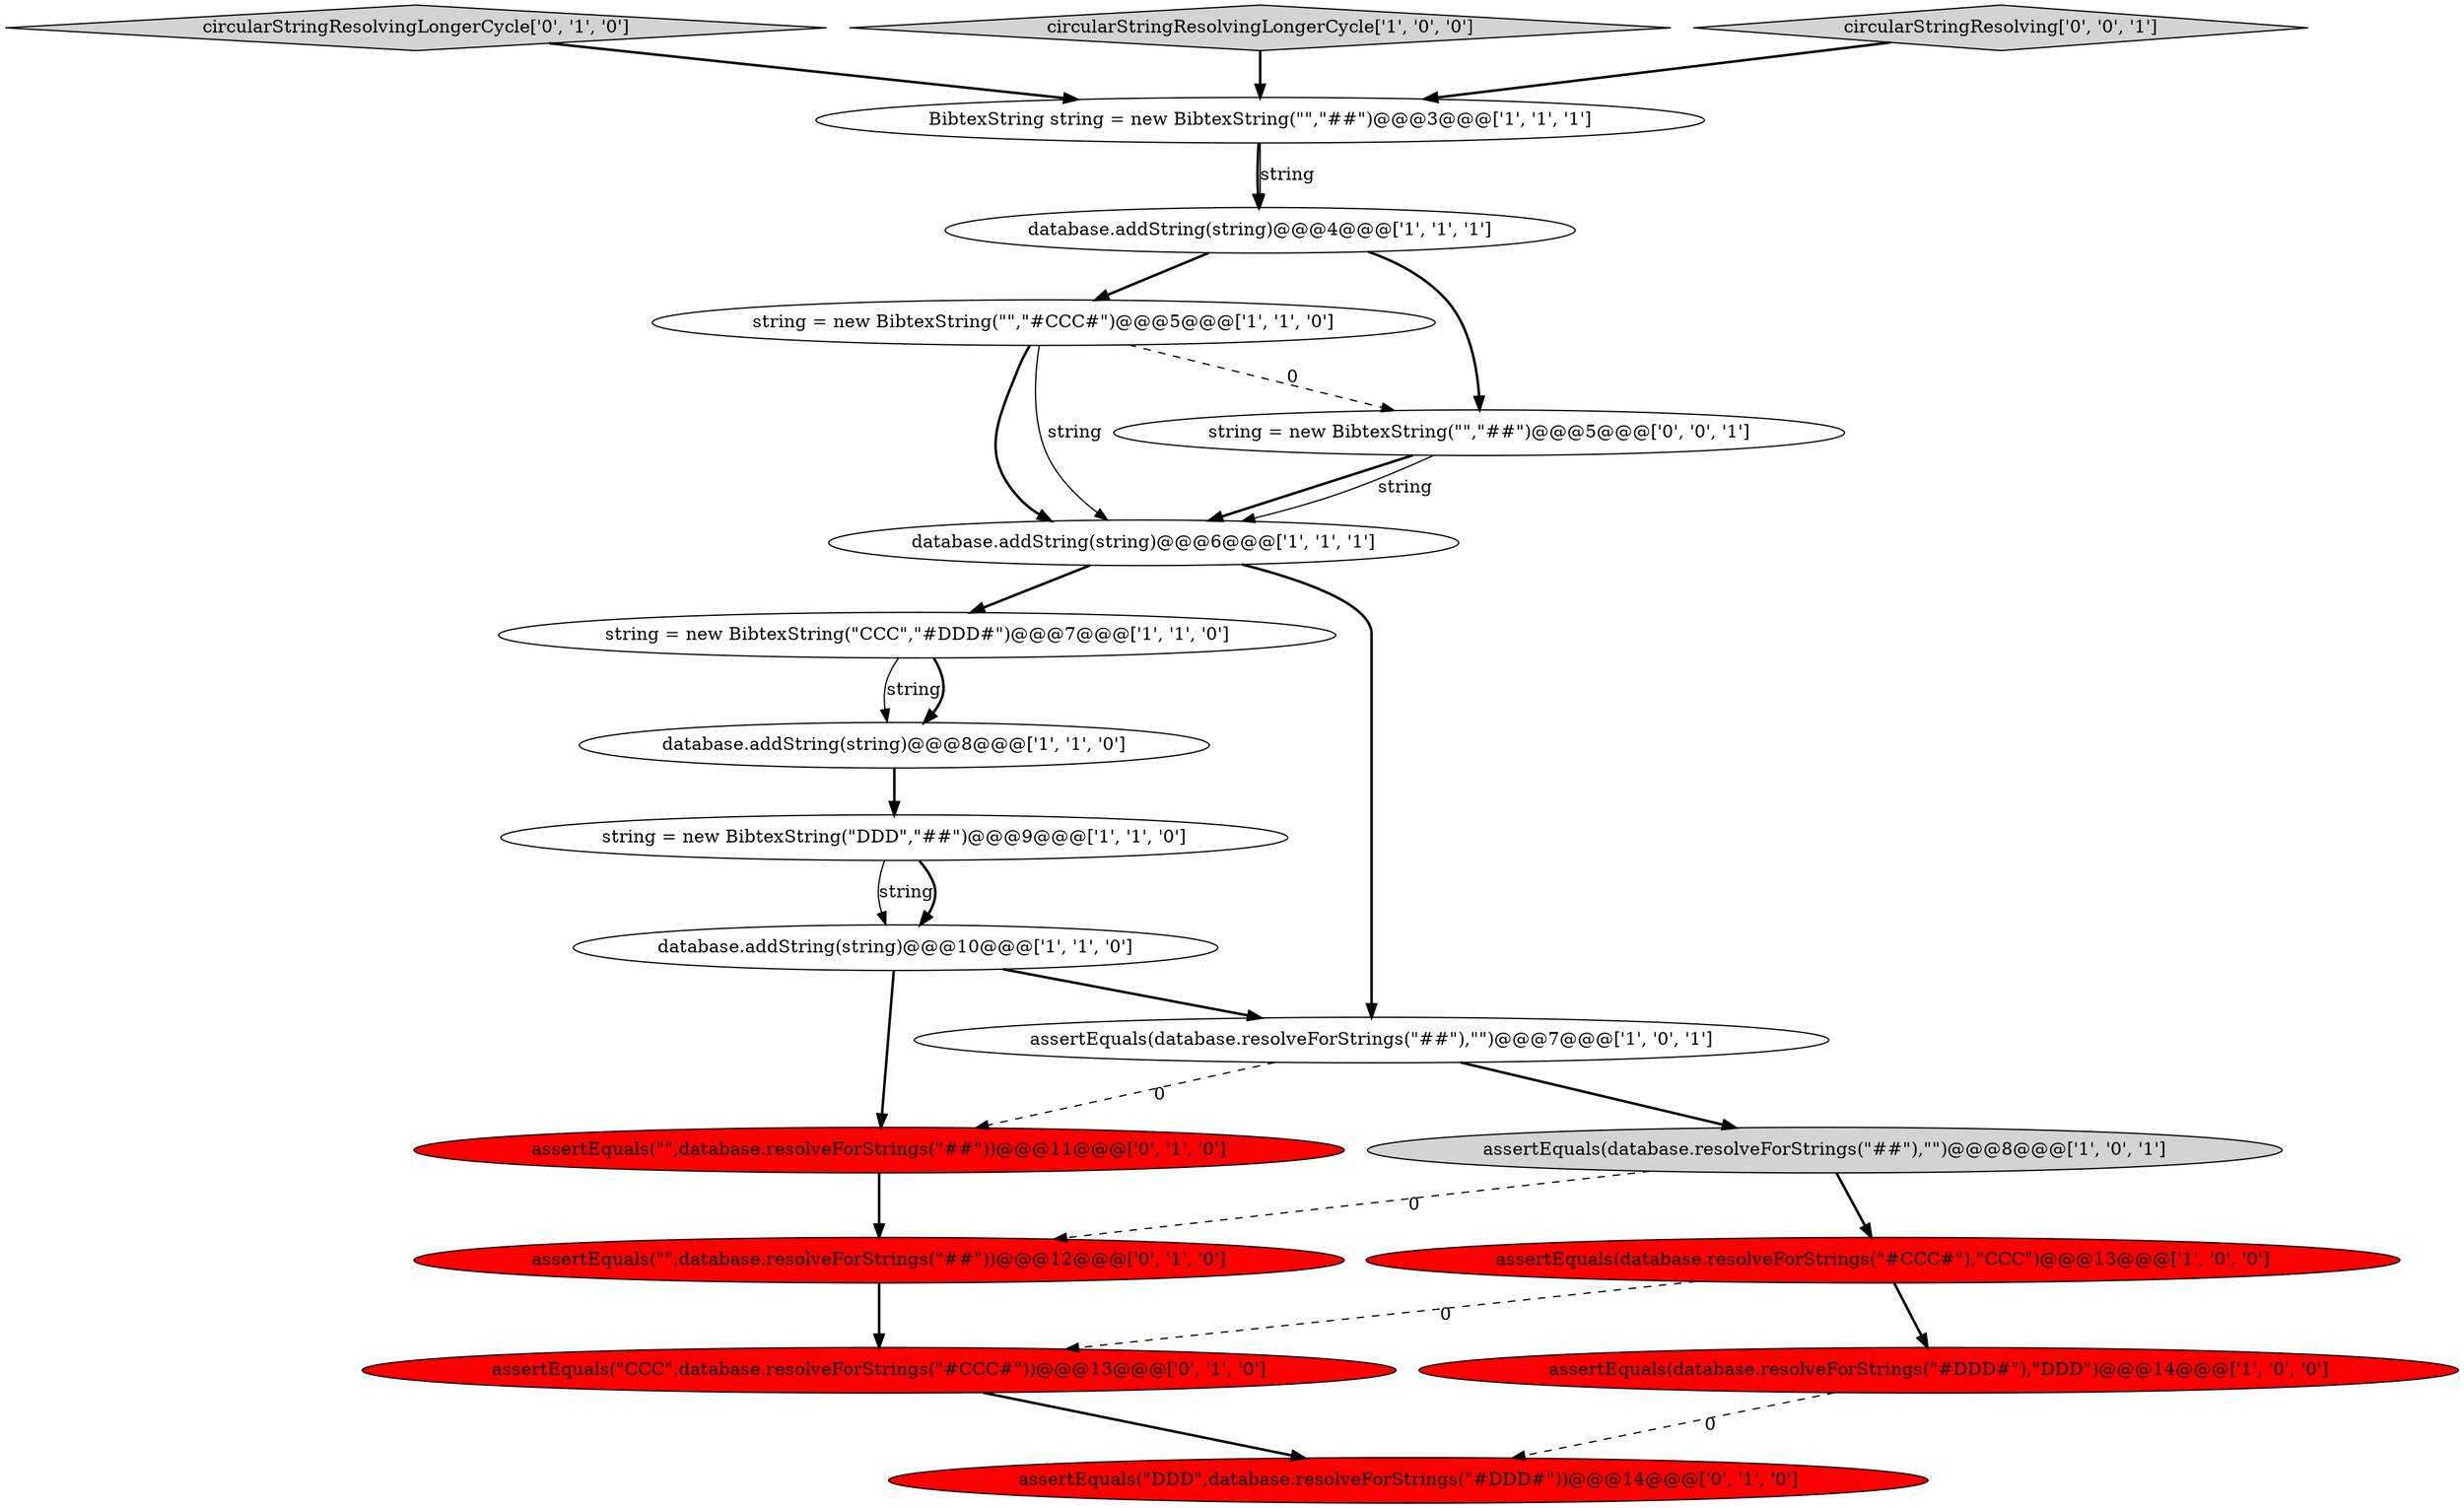digraph {
5 [style = filled, label = "database.addString(string)@@@8@@@['1', '1', '0']", fillcolor = white, shape = ellipse image = "AAA0AAABBB1BBB"];
15 [style = filled, label = "circularStringResolvingLongerCycle['0', '1', '0']", fillcolor = lightgray, shape = diamond image = "AAA0AAABBB2BBB"];
1 [style = filled, label = "database.addString(string)@@@6@@@['1', '1', '1']", fillcolor = white, shape = ellipse image = "AAA0AAABBB1BBB"];
16 [style = filled, label = "assertEquals(\"\",database.resolveForStrings(\"##\"))@@@11@@@['0', '1', '0']", fillcolor = red, shape = ellipse image = "AAA1AAABBB2BBB"];
9 [style = filled, label = "assertEquals(database.resolveForStrings(\"#DDD#\"),\"DDD\")@@@14@@@['1', '0', '0']", fillcolor = red, shape = ellipse image = "AAA1AAABBB1BBB"];
3 [style = filled, label = "assertEquals(database.resolveForStrings(\"##\"),\"\")@@@8@@@['1', '0', '1']", fillcolor = lightgray, shape = ellipse image = "AAA0AAABBB1BBB"];
7 [style = filled, label = "circularStringResolvingLongerCycle['1', '0', '0']", fillcolor = lightgray, shape = diamond image = "AAA0AAABBB1BBB"];
12 [style = filled, label = "string = new BibtexString(\"\",\"#CCC#\")@@@5@@@['1', '1', '0']", fillcolor = white, shape = ellipse image = "AAA0AAABBB1BBB"];
6 [style = filled, label = "string = new BibtexString(\"CCC\",\"#DDD#\")@@@7@@@['1', '1', '0']", fillcolor = white, shape = ellipse image = "AAA0AAABBB1BBB"];
14 [style = filled, label = "assertEquals(\"CCC\",database.resolveForStrings(\"#CCC#\"))@@@13@@@['0', '1', '0']", fillcolor = red, shape = ellipse image = "AAA1AAABBB2BBB"];
19 [style = filled, label = "string = new BibtexString(\"\",\"##\")@@@5@@@['0', '0', '1']", fillcolor = white, shape = ellipse image = "AAA0AAABBB3BBB"];
17 [style = filled, label = "assertEquals(\"\",database.resolveForStrings(\"##\"))@@@12@@@['0', '1', '0']", fillcolor = red, shape = ellipse image = "AAA1AAABBB2BBB"];
2 [style = filled, label = "string = new BibtexString(\"DDD\",\"##\")@@@9@@@['1', '1', '0']", fillcolor = white, shape = ellipse image = "AAA0AAABBB1BBB"];
4 [style = filled, label = "assertEquals(database.resolveForStrings(\"##\"),\"\")@@@7@@@['1', '0', '1']", fillcolor = white, shape = ellipse image = "AAA0AAABBB1BBB"];
10 [style = filled, label = "assertEquals(database.resolveForStrings(\"#CCC#\"),\"CCC\")@@@13@@@['1', '0', '0']", fillcolor = red, shape = ellipse image = "AAA1AAABBB1BBB"];
13 [style = filled, label = "assertEquals(\"DDD\",database.resolveForStrings(\"#DDD#\"))@@@14@@@['0', '1', '0']", fillcolor = red, shape = ellipse image = "AAA1AAABBB2BBB"];
18 [style = filled, label = "circularStringResolving['0', '0', '1']", fillcolor = lightgray, shape = diamond image = "AAA0AAABBB3BBB"];
0 [style = filled, label = "BibtexString string = new BibtexString(\"\",\"##\")@@@3@@@['1', '1', '1']", fillcolor = white, shape = ellipse image = "AAA0AAABBB1BBB"];
11 [style = filled, label = "database.addString(string)@@@4@@@['1', '1', '1']", fillcolor = white, shape = ellipse image = "AAA0AAABBB1BBB"];
8 [style = filled, label = "database.addString(string)@@@10@@@['1', '1', '0']", fillcolor = white, shape = ellipse image = "AAA0AAABBB1BBB"];
6->5 [style = solid, label="string"];
8->16 [style = bold, label=""];
4->3 [style = bold, label=""];
1->4 [style = bold, label=""];
3->17 [style = dashed, label="0"];
4->16 [style = dashed, label="0"];
0->11 [style = bold, label=""];
11->12 [style = bold, label=""];
7->0 [style = bold, label=""];
16->17 [style = bold, label=""];
11->19 [style = bold, label=""];
12->1 [style = bold, label=""];
3->10 [style = bold, label=""];
6->5 [style = bold, label=""];
5->2 [style = bold, label=""];
19->1 [style = bold, label=""];
1->6 [style = bold, label=""];
12->19 [style = dashed, label="0"];
17->14 [style = bold, label=""];
19->1 [style = solid, label="string"];
15->0 [style = bold, label=""];
2->8 [style = solid, label="string"];
0->11 [style = solid, label="string"];
9->13 [style = dashed, label="0"];
12->1 [style = solid, label="string"];
10->9 [style = bold, label=""];
8->4 [style = bold, label=""];
14->13 [style = bold, label=""];
18->0 [style = bold, label=""];
10->14 [style = dashed, label="0"];
2->8 [style = bold, label=""];
}
